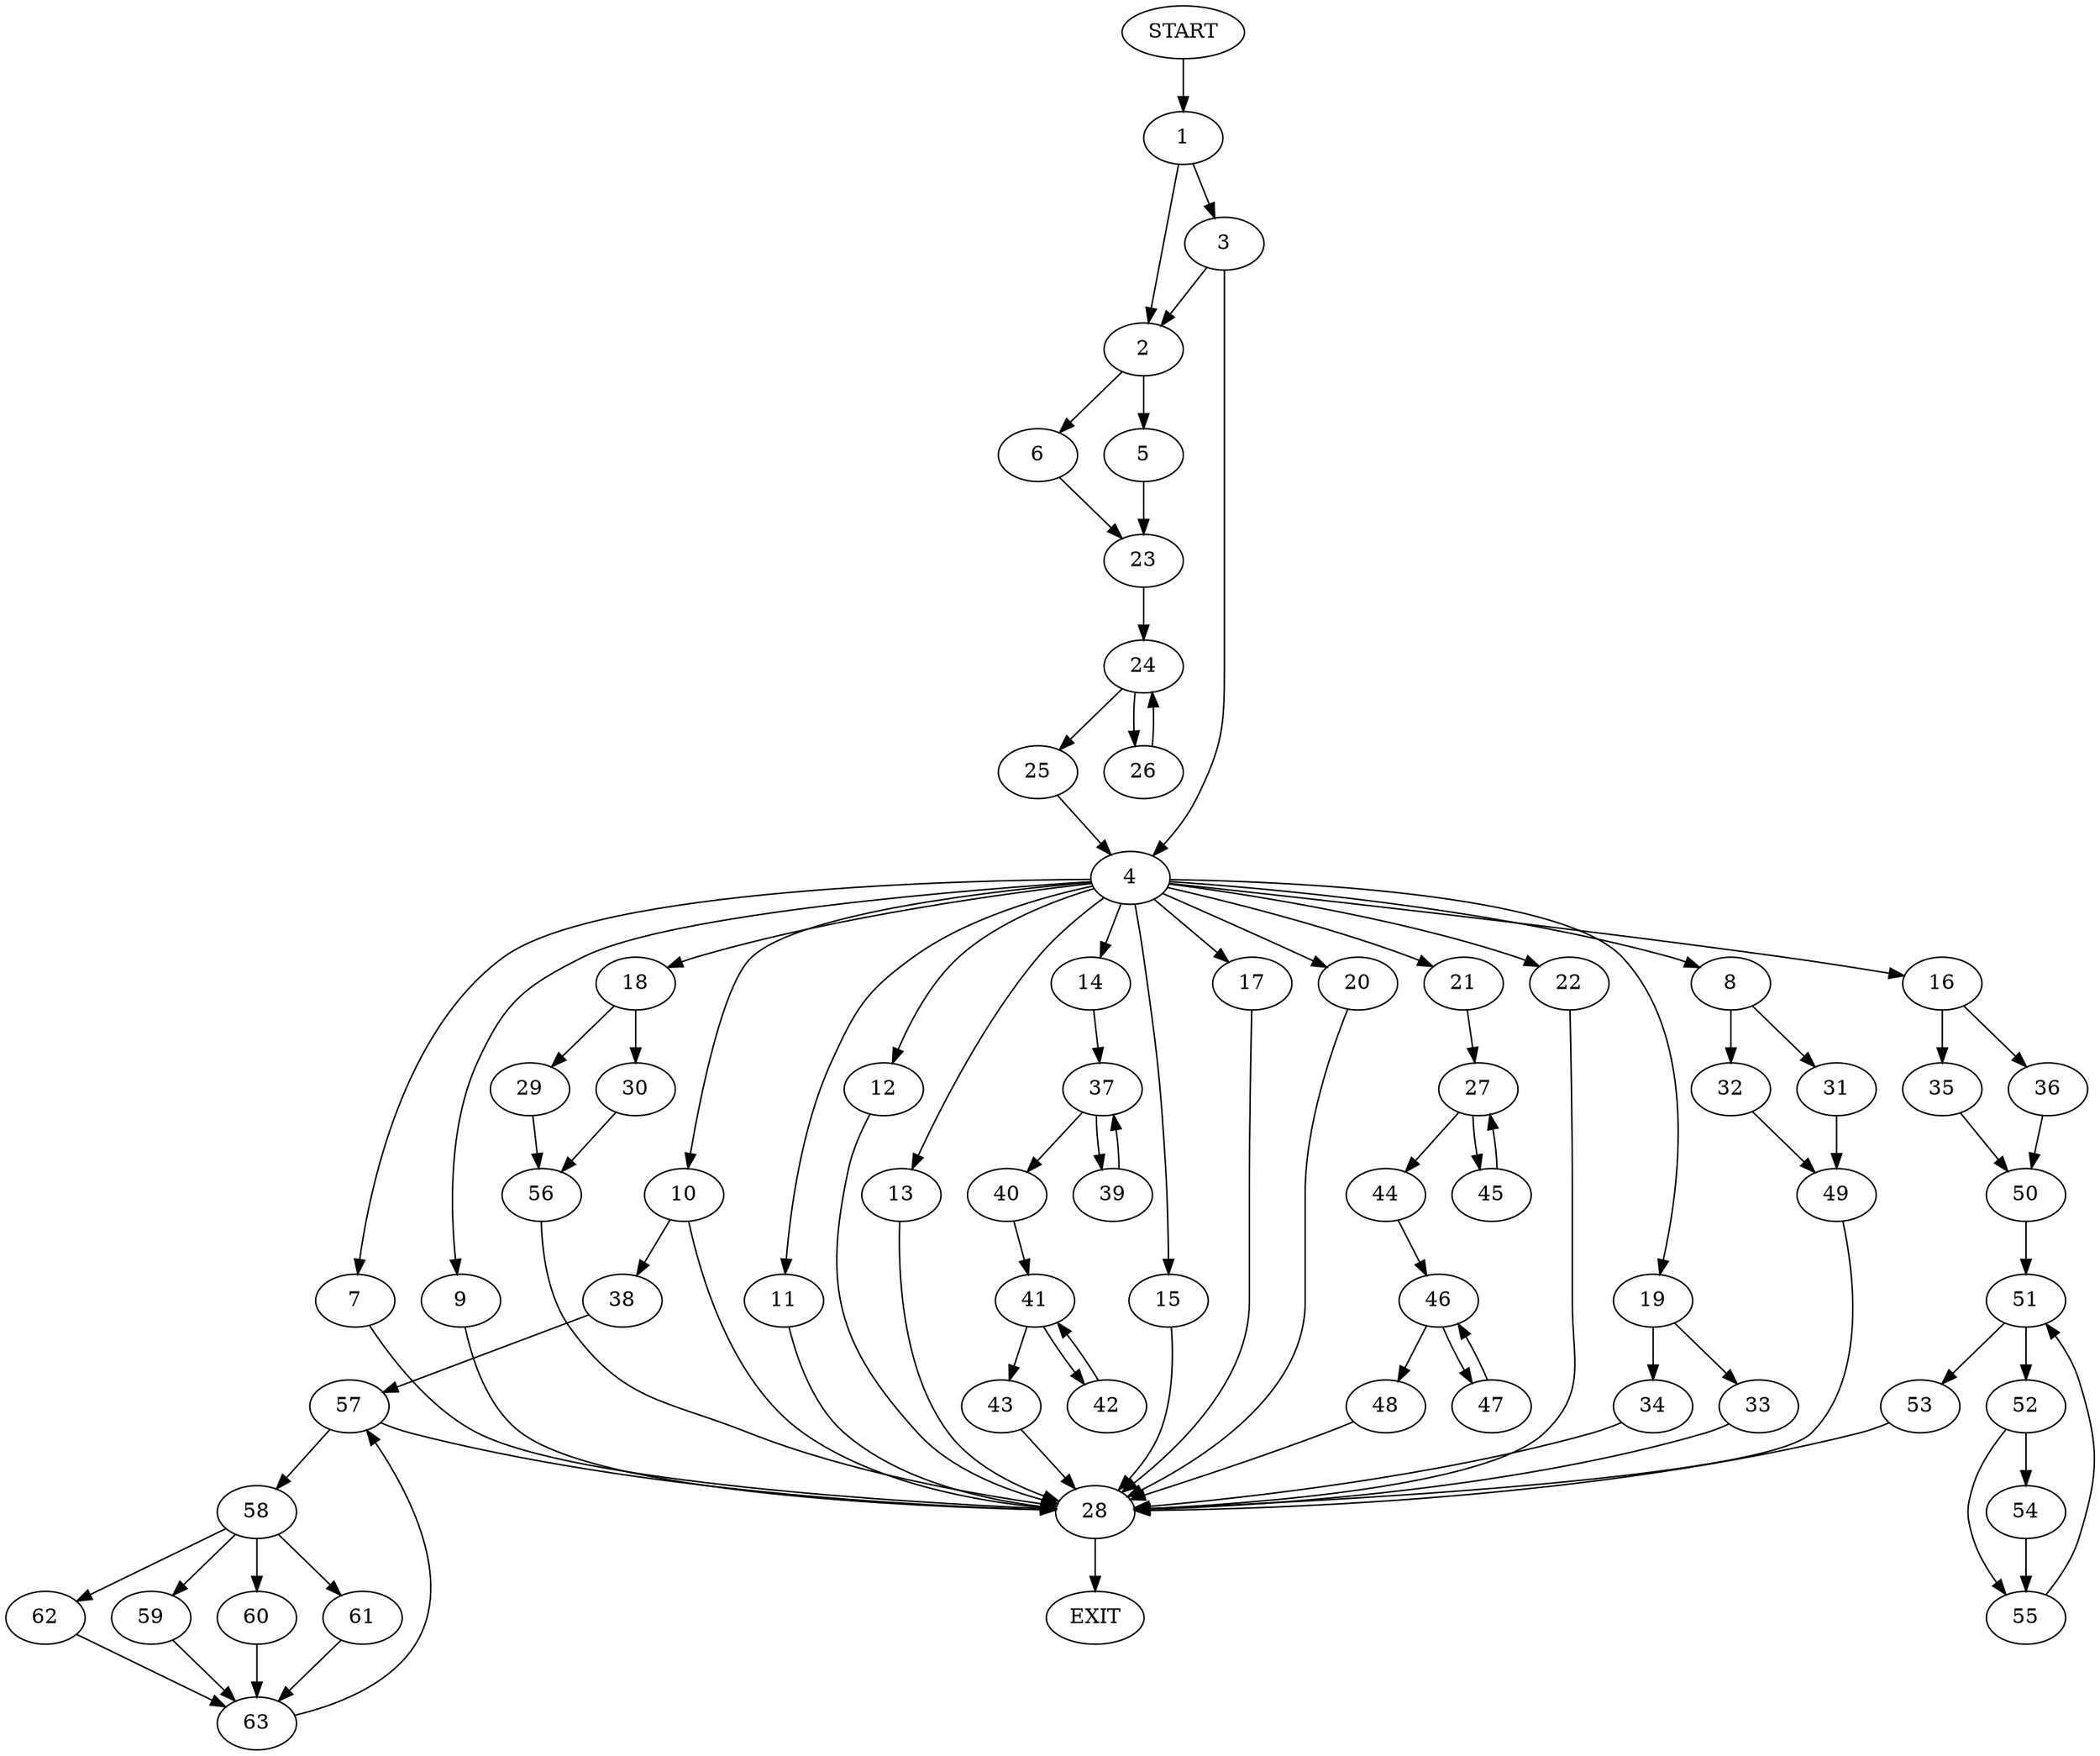 digraph {
0 [label="START"]
64 [label="EXIT"]
0 -> 1
1 -> 2
1 -> 3
3 -> 4
3 -> 2
2 -> 5
2 -> 6
4 -> 7
4 -> 8
4 -> 9
4 -> 10
4 -> 11
4 -> 12
4 -> 13
4 -> 14
4 -> 15
4 -> 16
4 -> 17
4 -> 18
4 -> 19
4 -> 20
4 -> 21
4 -> 22
5 -> 23
6 -> 23
23 -> 24
24 -> 25
24 -> 26
26 -> 24
25 -> 4
21 -> 27
11 -> 28
7 -> 28
13 -> 28
18 -> 29
18 -> 30
15 -> 28
12 -> 28
8 -> 31
8 -> 32
20 -> 28
19 -> 33
19 -> 34
9 -> 28
16 -> 35
16 -> 36
14 -> 37
10 -> 28
10 -> 38
17 -> 28
22 -> 28
37 -> 39
37 -> 40
39 -> 37
40 -> 41
41 -> 42
41 -> 43
42 -> 41
43 -> 28
28 -> 64
27 -> 44
27 -> 45
44 -> 46
45 -> 27
46 -> 47
46 -> 48
48 -> 28
47 -> 46
31 -> 49
32 -> 49
49 -> 28
34 -> 28
33 -> 28
36 -> 50
35 -> 50
50 -> 51
51 -> 52
51 -> 53
52 -> 54
52 -> 55
53 -> 28
55 -> 51
54 -> 55
30 -> 56
29 -> 56
56 -> 28
38 -> 57
57 -> 28
57 -> 58
58 -> 59
58 -> 60
58 -> 61
58 -> 62
59 -> 63
60 -> 63
61 -> 63
62 -> 63
63 -> 57
}
